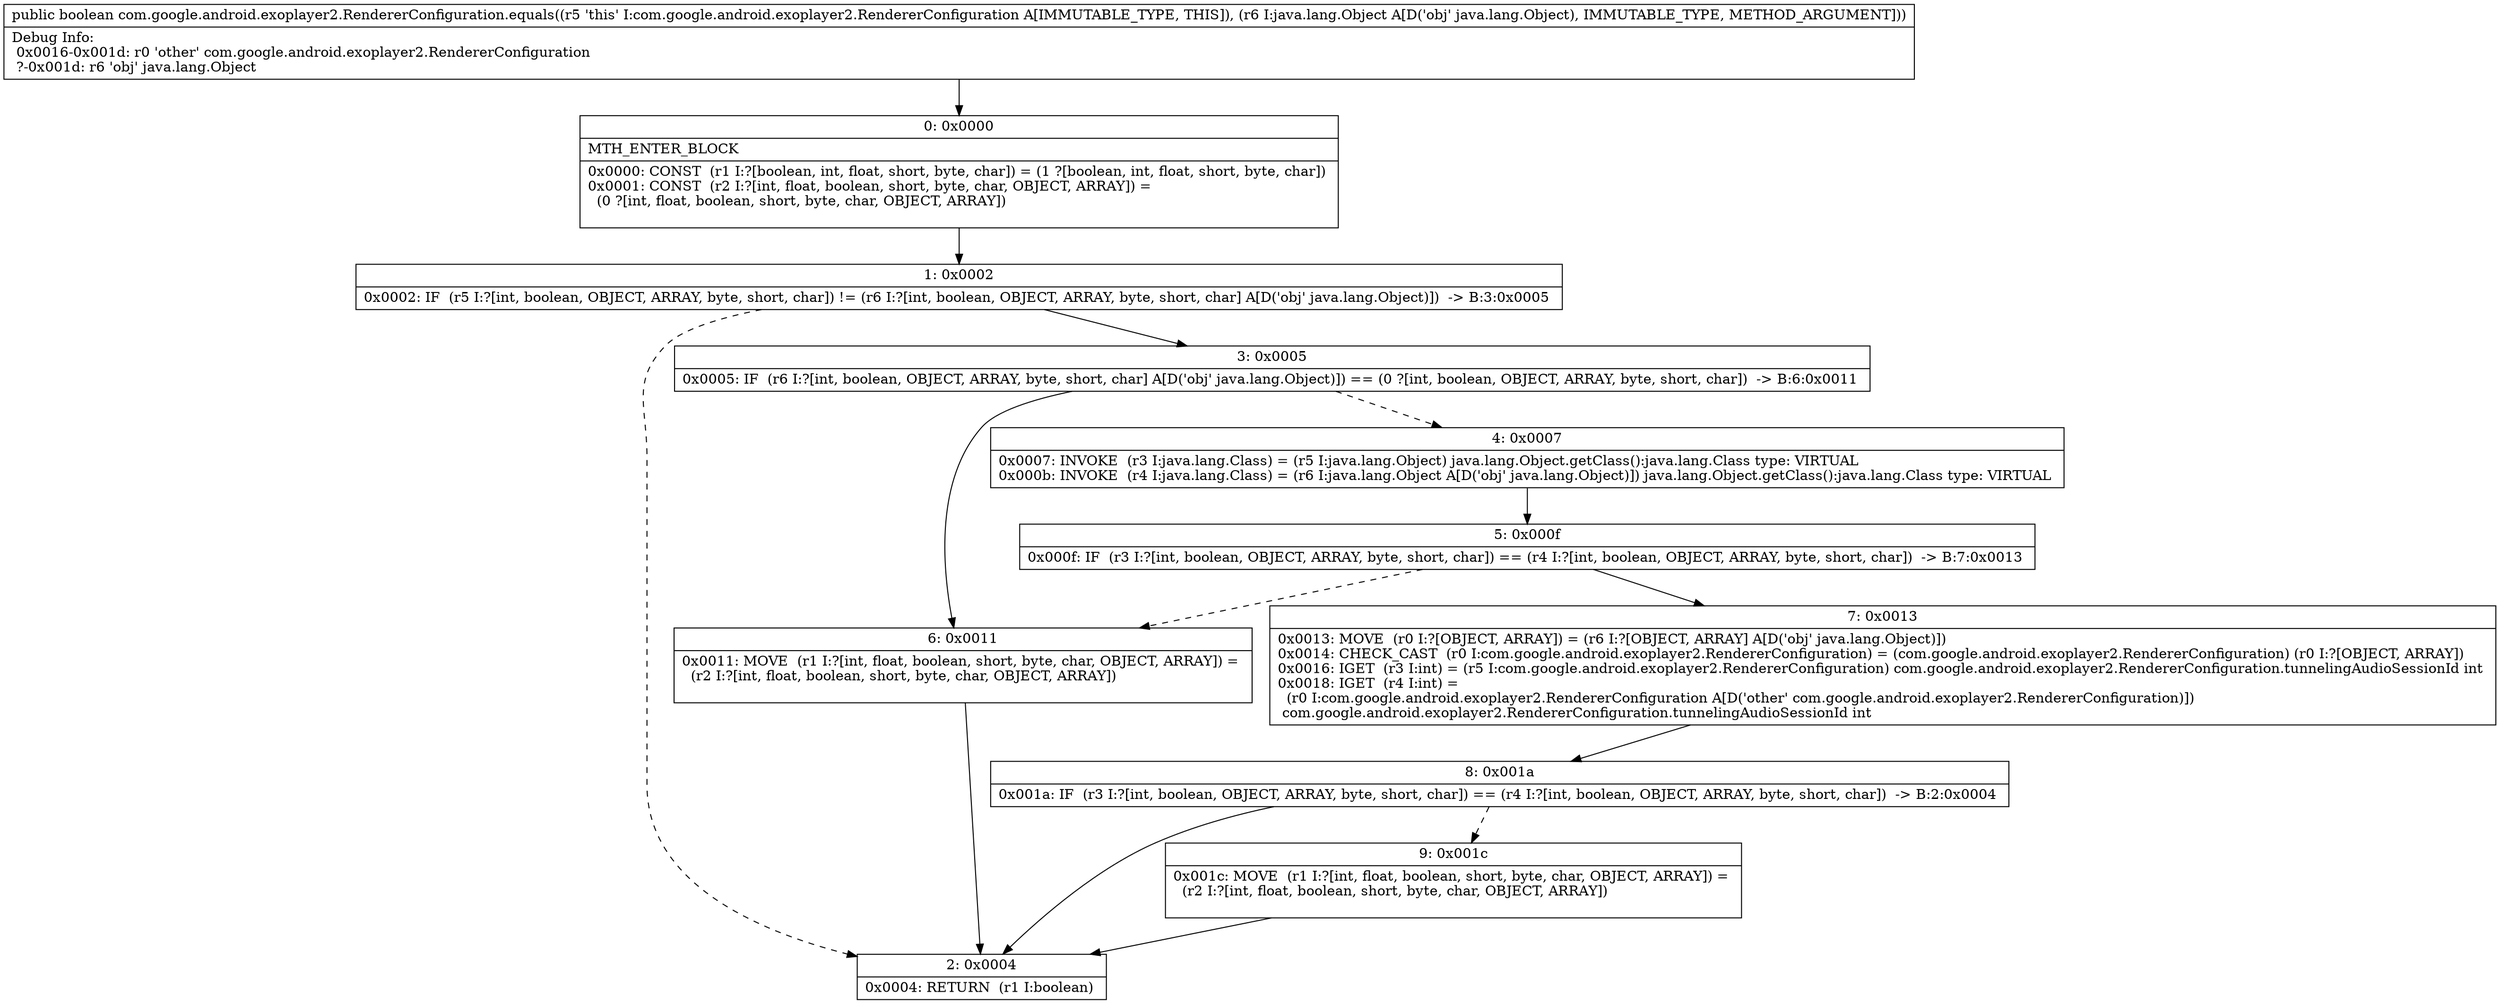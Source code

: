 digraph "CFG forcom.google.android.exoplayer2.RendererConfiguration.equals(Ljava\/lang\/Object;)Z" {
Node_0 [shape=record,label="{0\:\ 0x0000|MTH_ENTER_BLOCK\l|0x0000: CONST  (r1 I:?[boolean, int, float, short, byte, char]) = (1 ?[boolean, int, float, short, byte, char]) \l0x0001: CONST  (r2 I:?[int, float, boolean, short, byte, char, OBJECT, ARRAY]) = \l  (0 ?[int, float, boolean, short, byte, char, OBJECT, ARRAY])\l \l}"];
Node_1 [shape=record,label="{1\:\ 0x0002|0x0002: IF  (r5 I:?[int, boolean, OBJECT, ARRAY, byte, short, char]) != (r6 I:?[int, boolean, OBJECT, ARRAY, byte, short, char] A[D('obj' java.lang.Object)])  \-\> B:3:0x0005 \l}"];
Node_2 [shape=record,label="{2\:\ 0x0004|0x0004: RETURN  (r1 I:boolean) \l}"];
Node_3 [shape=record,label="{3\:\ 0x0005|0x0005: IF  (r6 I:?[int, boolean, OBJECT, ARRAY, byte, short, char] A[D('obj' java.lang.Object)]) == (0 ?[int, boolean, OBJECT, ARRAY, byte, short, char])  \-\> B:6:0x0011 \l}"];
Node_4 [shape=record,label="{4\:\ 0x0007|0x0007: INVOKE  (r3 I:java.lang.Class) = (r5 I:java.lang.Object) java.lang.Object.getClass():java.lang.Class type: VIRTUAL \l0x000b: INVOKE  (r4 I:java.lang.Class) = (r6 I:java.lang.Object A[D('obj' java.lang.Object)]) java.lang.Object.getClass():java.lang.Class type: VIRTUAL \l}"];
Node_5 [shape=record,label="{5\:\ 0x000f|0x000f: IF  (r3 I:?[int, boolean, OBJECT, ARRAY, byte, short, char]) == (r4 I:?[int, boolean, OBJECT, ARRAY, byte, short, char])  \-\> B:7:0x0013 \l}"];
Node_6 [shape=record,label="{6\:\ 0x0011|0x0011: MOVE  (r1 I:?[int, float, boolean, short, byte, char, OBJECT, ARRAY]) = \l  (r2 I:?[int, float, boolean, short, byte, char, OBJECT, ARRAY])\l \l}"];
Node_7 [shape=record,label="{7\:\ 0x0013|0x0013: MOVE  (r0 I:?[OBJECT, ARRAY]) = (r6 I:?[OBJECT, ARRAY] A[D('obj' java.lang.Object)]) \l0x0014: CHECK_CAST  (r0 I:com.google.android.exoplayer2.RendererConfiguration) = (com.google.android.exoplayer2.RendererConfiguration) (r0 I:?[OBJECT, ARRAY]) \l0x0016: IGET  (r3 I:int) = (r5 I:com.google.android.exoplayer2.RendererConfiguration) com.google.android.exoplayer2.RendererConfiguration.tunnelingAudioSessionId int \l0x0018: IGET  (r4 I:int) = \l  (r0 I:com.google.android.exoplayer2.RendererConfiguration A[D('other' com.google.android.exoplayer2.RendererConfiguration)])\l com.google.android.exoplayer2.RendererConfiguration.tunnelingAudioSessionId int \l}"];
Node_8 [shape=record,label="{8\:\ 0x001a|0x001a: IF  (r3 I:?[int, boolean, OBJECT, ARRAY, byte, short, char]) == (r4 I:?[int, boolean, OBJECT, ARRAY, byte, short, char])  \-\> B:2:0x0004 \l}"];
Node_9 [shape=record,label="{9\:\ 0x001c|0x001c: MOVE  (r1 I:?[int, float, boolean, short, byte, char, OBJECT, ARRAY]) = \l  (r2 I:?[int, float, boolean, short, byte, char, OBJECT, ARRAY])\l \l}"];
MethodNode[shape=record,label="{public boolean com.google.android.exoplayer2.RendererConfiguration.equals((r5 'this' I:com.google.android.exoplayer2.RendererConfiguration A[IMMUTABLE_TYPE, THIS]), (r6 I:java.lang.Object A[D('obj' java.lang.Object), IMMUTABLE_TYPE, METHOD_ARGUMENT]))  | Debug Info:\l  0x0016\-0x001d: r0 'other' com.google.android.exoplayer2.RendererConfiguration\l  ?\-0x001d: r6 'obj' java.lang.Object\l}"];
MethodNode -> Node_0;
Node_0 -> Node_1;
Node_1 -> Node_2[style=dashed];
Node_1 -> Node_3;
Node_3 -> Node_4[style=dashed];
Node_3 -> Node_6;
Node_4 -> Node_5;
Node_5 -> Node_6[style=dashed];
Node_5 -> Node_7;
Node_6 -> Node_2;
Node_7 -> Node_8;
Node_8 -> Node_2;
Node_8 -> Node_9[style=dashed];
Node_9 -> Node_2;
}

